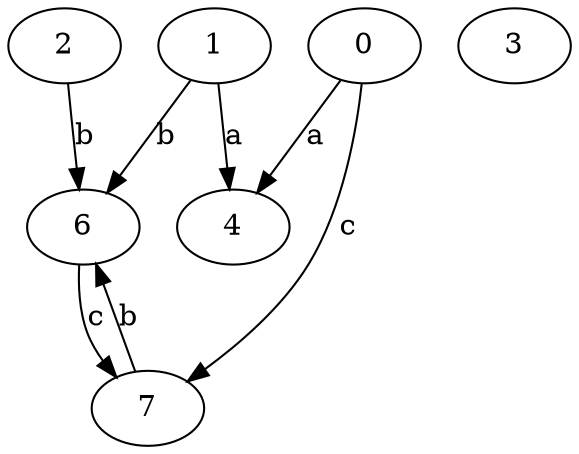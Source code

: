 strict digraph  {
1;
2;
3;
4;
6;
7;
0;
1 -> 4  [label=a];
1 -> 6  [label=b];
2 -> 6  [label=b];
6 -> 7  [label=c];
7 -> 6  [label=b];
0 -> 4  [label=a];
0 -> 7  [label=c];
}

